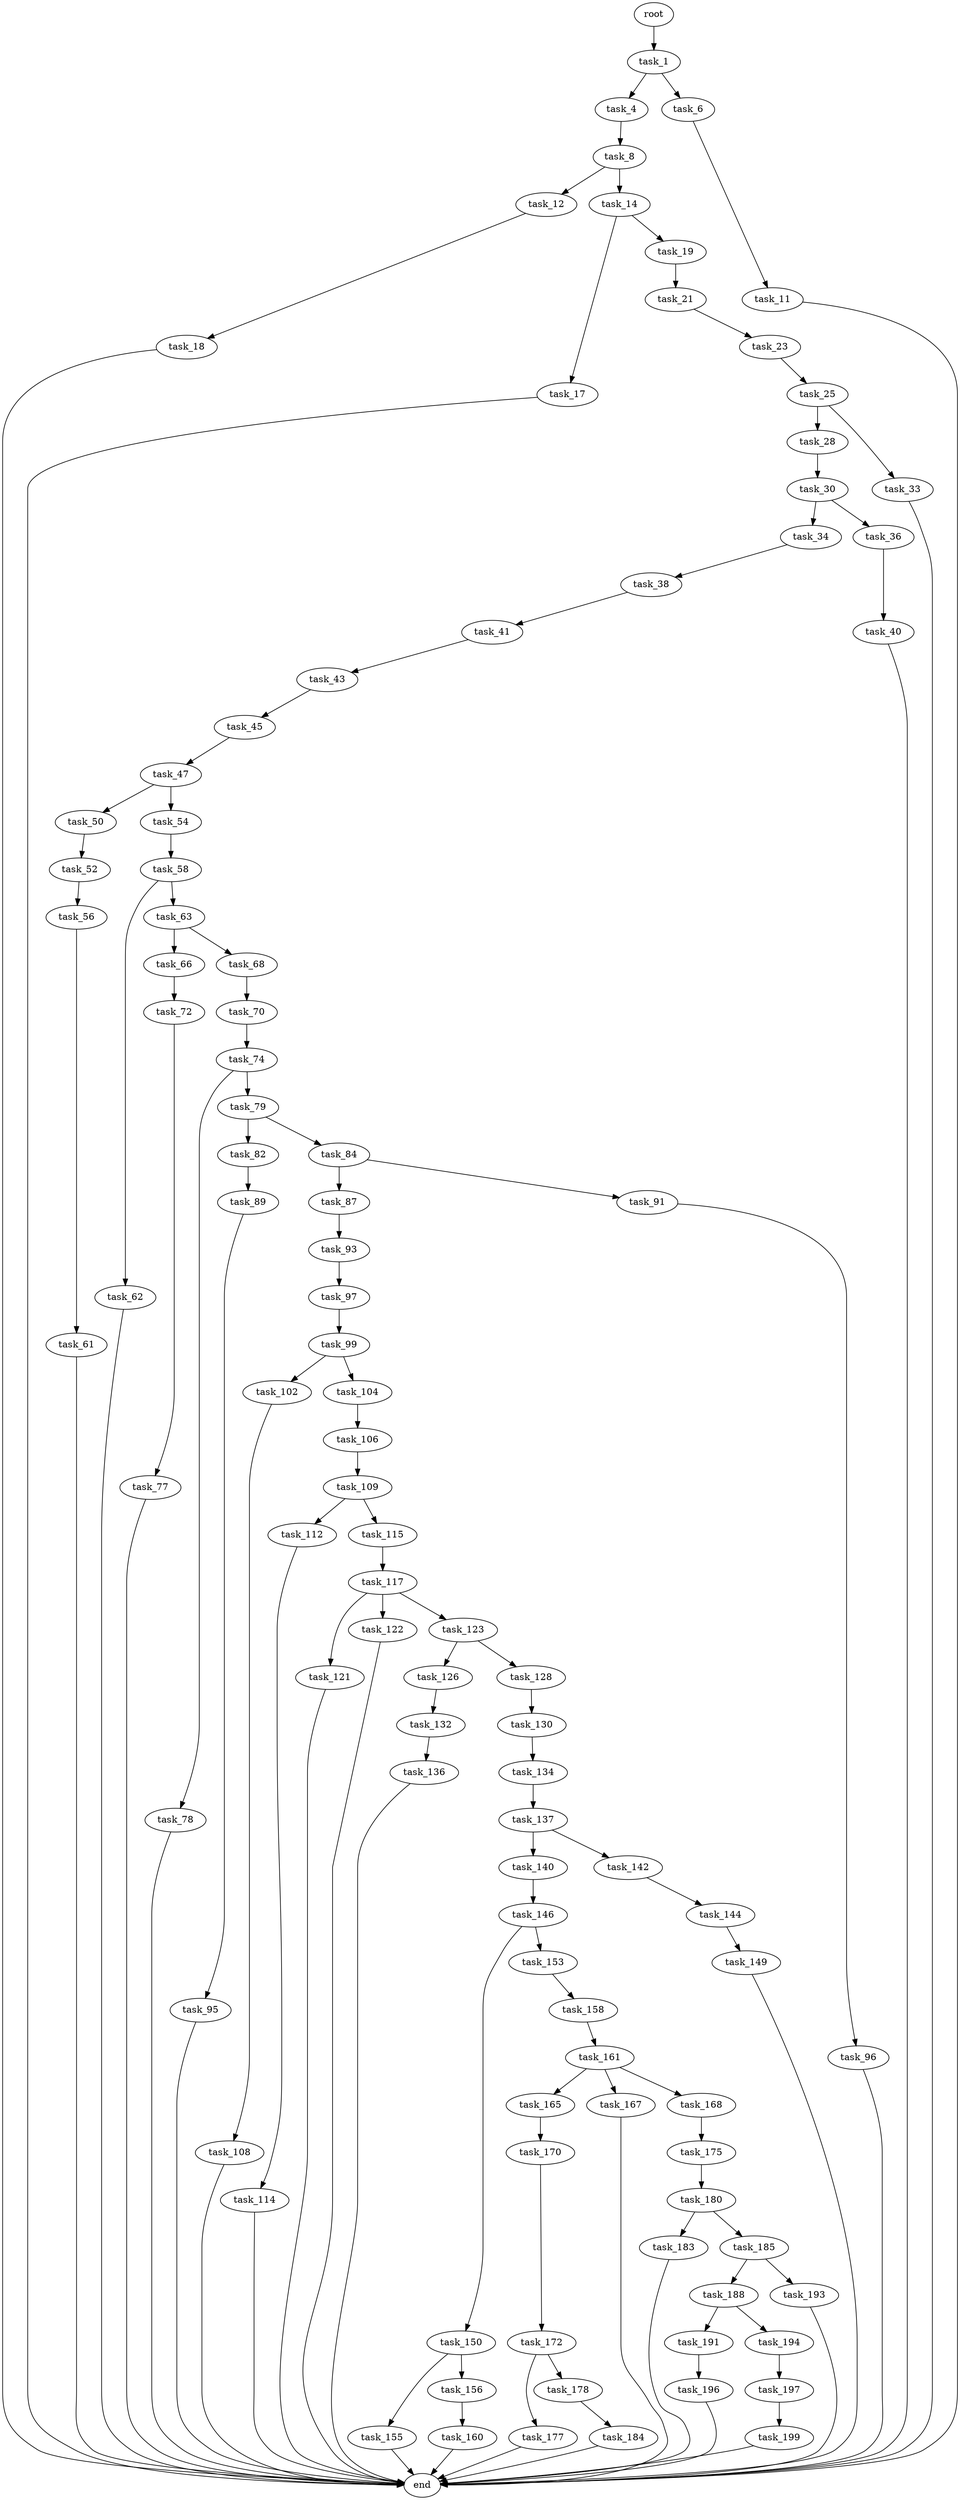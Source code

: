 digraph G {
  root [size="0.000000"];
  task_1 [size="84627444299.000000"];
  task_4 [size="1073741824000.000000"];
  task_6 [size="40049654188.000000"];
  task_8 [size="27443690762.000000"];
  task_11 [size="550520655368.000000"];
  task_12 [size="5515939736.000000"];
  task_14 [size="196632590724.000000"];
  end [size="0.000000"];
  task_18 [size="134217728000.000000"];
  task_17 [size="48379008766.000000"];
  task_19 [size="61846086935.000000"];
  task_21 [size="56140269090.000000"];
  task_23 [size="386445795677.000000"];
  task_25 [size="87841169020.000000"];
  task_28 [size="26900357928.000000"];
  task_33 [size="7308514137.000000"];
  task_30 [size="134217728000.000000"];
  task_34 [size="27588016943.000000"];
  task_36 [size="1073741824000.000000"];
  task_38 [size="347871328479.000000"];
  task_40 [size="13703402948.000000"];
  task_41 [size="12568721497.000000"];
  task_43 [size="8589934592.000000"];
  task_45 [size="1073741824000.000000"];
  task_47 [size="134217728000.000000"];
  task_50 [size="8832435026.000000"];
  task_54 [size="134217728000.000000"];
  task_52 [size="549755813888.000000"];
  task_56 [size="231928233984.000000"];
  task_58 [size="782757789696.000000"];
  task_61 [size="28991029248.000000"];
  task_62 [size="7396583777.000000"];
  task_63 [size="25914437868.000000"];
  task_66 [size="120489908148.000000"];
  task_68 [size="5806223616.000000"];
  task_72 [size="4580893818.000000"];
  task_70 [size="37022513764.000000"];
  task_74 [size="725803007488.000000"];
  task_77 [size="272639464292.000000"];
  task_78 [size="68719476736.000000"];
  task_79 [size="984857921974.000000"];
  task_82 [size="8589934592.000000"];
  task_84 [size="7931794172.000000"];
  task_89 [size="23782311214.000000"];
  task_87 [size="29025527313.000000"];
  task_91 [size="24380248577.000000"];
  task_93 [size="1633350758.000000"];
  task_95 [size="653472957499.000000"];
  task_96 [size="368293445632.000000"];
  task_97 [size="341684682433.000000"];
  task_99 [size="447237376569.000000"];
  task_102 [size="103692974800.000000"];
  task_104 [size="14981128348.000000"];
  task_108 [size="549755813888.000000"];
  task_106 [size="134217728000.000000"];
  task_109 [size="928063604869.000000"];
  task_112 [size="68719476736.000000"];
  task_115 [size="1369625071702.000000"];
  task_114 [size="640119904884.000000"];
  task_117 [size="68719476736.000000"];
  task_121 [size="134217728000.000000"];
  task_122 [size="625592252844.000000"];
  task_123 [size="68719476736.000000"];
  task_126 [size="231928233984.000000"];
  task_128 [size="4774220391.000000"];
  task_132 [size="179840836920.000000"];
  task_130 [size="189358626810.000000"];
  task_134 [size="512943104454.000000"];
  task_136 [size="247850110703.000000"];
  task_137 [size="1073741824000.000000"];
  task_140 [size="444535691617.000000"];
  task_142 [size="782757789696.000000"];
  task_146 [size="1953935355.000000"];
  task_144 [size="973584657758.000000"];
  task_149 [size="271441532257.000000"];
  task_150 [size="790900008650.000000"];
  task_153 [size="8589934592.000000"];
  task_155 [size="368293445632.000000"];
  task_156 [size="28991029248.000000"];
  task_158 [size="28991029248.000000"];
  task_160 [size="68719476736.000000"];
  task_161 [size="549755813888.000000"];
  task_165 [size="8589934592.000000"];
  task_167 [size="857294425.000000"];
  task_168 [size="288918461123.000000"];
  task_170 [size="1117266717398.000000"];
  task_175 [size="776233503764.000000"];
  task_172 [size="596105317.000000"];
  task_177 [size="134217728000.000000"];
  task_178 [size="1066663520.000000"];
  task_180 [size="368293445632.000000"];
  task_184 [size="441692743979.000000"];
  task_183 [size="1073741824000.000000"];
  task_185 [size="133994126916.000000"];
  task_188 [size="782757789696.000000"];
  task_193 [size="10757414571.000000"];
  task_191 [size="1794114027.000000"];
  task_194 [size="1073741824000.000000"];
  task_196 [size="37416795317.000000"];
  task_197 [size="231928233984.000000"];
  task_199 [size="68719476736.000000"];

  root -> task_1 [size="1.000000"];
  task_1 -> task_4 [size="75497472.000000"];
  task_1 -> task_6 [size="75497472.000000"];
  task_4 -> task_8 [size="838860800.000000"];
  task_6 -> task_11 [size="838860800.000000"];
  task_8 -> task_12 [size="679477248.000000"];
  task_8 -> task_14 [size="679477248.000000"];
  task_11 -> end [size="1.000000"];
  task_12 -> task_18 [size="209715200.000000"];
  task_14 -> task_17 [size="134217728.000000"];
  task_14 -> task_19 [size="134217728.000000"];
  task_18 -> end [size="1.000000"];
  task_17 -> end [size="1.000000"];
  task_19 -> task_21 [size="209715200.000000"];
  task_21 -> task_23 [size="75497472.000000"];
  task_23 -> task_25 [size="301989888.000000"];
  task_25 -> task_28 [size="75497472.000000"];
  task_25 -> task_33 [size="75497472.000000"];
  task_28 -> task_30 [size="134217728.000000"];
  task_33 -> end [size="1.000000"];
  task_30 -> task_34 [size="209715200.000000"];
  task_30 -> task_36 [size="209715200.000000"];
  task_34 -> task_38 [size="33554432.000000"];
  task_36 -> task_40 [size="838860800.000000"];
  task_38 -> task_41 [size="679477248.000000"];
  task_40 -> end [size="1.000000"];
  task_41 -> task_43 [size="209715200.000000"];
  task_43 -> task_45 [size="33554432.000000"];
  task_45 -> task_47 [size="838860800.000000"];
  task_47 -> task_50 [size="209715200.000000"];
  task_47 -> task_54 [size="209715200.000000"];
  task_50 -> task_52 [size="209715200.000000"];
  task_54 -> task_58 [size="209715200.000000"];
  task_52 -> task_56 [size="536870912.000000"];
  task_56 -> task_61 [size="301989888.000000"];
  task_58 -> task_62 [size="679477248.000000"];
  task_58 -> task_63 [size="679477248.000000"];
  task_61 -> end [size="1.000000"];
  task_62 -> end [size="1.000000"];
  task_63 -> task_66 [size="536870912.000000"];
  task_63 -> task_68 [size="536870912.000000"];
  task_66 -> task_72 [size="301989888.000000"];
  task_68 -> task_70 [size="536870912.000000"];
  task_72 -> task_77 [size="301989888.000000"];
  task_70 -> task_74 [size="33554432.000000"];
  task_74 -> task_78 [size="536870912.000000"];
  task_74 -> task_79 [size="536870912.000000"];
  task_77 -> end [size="1.000000"];
  task_78 -> end [size="1.000000"];
  task_79 -> task_82 [size="838860800.000000"];
  task_79 -> task_84 [size="838860800.000000"];
  task_82 -> task_89 [size="33554432.000000"];
  task_84 -> task_87 [size="301989888.000000"];
  task_84 -> task_91 [size="301989888.000000"];
  task_89 -> task_95 [size="536870912.000000"];
  task_87 -> task_93 [size="679477248.000000"];
  task_91 -> task_96 [size="411041792.000000"];
  task_93 -> task_97 [size="75497472.000000"];
  task_95 -> end [size="1.000000"];
  task_96 -> end [size="1.000000"];
  task_97 -> task_99 [size="679477248.000000"];
  task_99 -> task_102 [size="411041792.000000"];
  task_99 -> task_104 [size="411041792.000000"];
  task_102 -> task_108 [size="75497472.000000"];
  task_104 -> task_106 [size="536870912.000000"];
  task_108 -> end [size="1.000000"];
  task_106 -> task_109 [size="209715200.000000"];
  task_109 -> task_112 [size="679477248.000000"];
  task_109 -> task_115 [size="679477248.000000"];
  task_112 -> task_114 [size="134217728.000000"];
  task_115 -> task_117 [size="838860800.000000"];
  task_114 -> end [size="1.000000"];
  task_117 -> task_121 [size="134217728.000000"];
  task_117 -> task_122 [size="134217728.000000"];
  task_117 -> task_123 [size="134217728.000000"];
  task_121 -> end [size="1.000000"];
  task_122 -> end [size="1.000000"];
  task_123 -> task_126 [size="134217728.000000"];
  task_123 -> task_128 [size="134217728.000000"];
  task_126 -> task_132 [size="301989888.000000"];
  task_128 -> task_130 [size="75497472.000000"];
  task_132 -> task_136 [size="134217728.000000"];
  task_130 -> task_134 [size="411041792.000000"];
  task_134 -> task_137 [size="411041792.000000"];
  task_136 -> end [size="1.000000"];
  task_137 -> task_140 [size="838860800.000000"];
  task_137 -> task_142 [size="838860800.000000"];
  task_140 -> task_146 [size="301989888.000000"];
  task_142 -> task_144 [size="679477248.000000"];
  task_146 -> task_150 [size="134217728.000000"];
  task_146 -> task_153 [size="134217728.000000"];
  task_144 -> task_149 [size="679477248.000000"];
  task_149 -> end [size="1.000000"];
  task_150 -> task_155 [size="838860800.000000"];
  task_150 -> task_156 [size="838860800.000000"];
  task_153 -> task_158 [size="33554432.000000"];
  task_155 -> end [size="1.000000"];
  task_156 -> task_160 [size="75497472.000000"];
  task_158 -> task_161 [size="75497472.000000"];
  task_160 -> end [size="1.000000"];
  task_161 -> task_165 [size="536870912.000000"];
  task_161 -> task_167 [size="536870912.000000"];
  task_161 -> task_168 [size="536870912.000000"];
  task_165 -> task_170 [size="33554432.000000"];
  task_167 -> end [size="1.000000"];
  task_168 -> task_175 [size="209715200.000000"];
  task_170 -> task_172 [size="679477248.000000"];
  task_175 -> task_180 [size="838860800.000000"];
  task_172 -> task_177 [size="33554432.000000"];
  task_172 -> task_178 [size="33554432.000000"];
  task_177 -> end [size="1.000000"];
  task_178 -> task_184 [size="33554432.000000"];
  task_180 -> task_183 [size="411041792.000000"];
  task_180 -> task_185 [size="411041792.000000"];
  task_184 -> end [size="1.000000"];
  task_183 -> end [size="1.000000"];
  task_185 -> task_188 [size="536870912.000000"];
  task_185 -> task_193 [size="536870912.000000"];
  task_188 -> task_191 [size="679477248.000000"];
  task_188 -> task_194 [size="679477248.000000"];
  task_193 -> end [size="1.000000"];
  task_191 -> task_196 [size="33554432.000000"];
  task_194 -> task_197 [size="838860800.000000"];
  task_196 -> end [size="1.000000"];
  task_197 -> task_199 [size="301989888.000000"];
  task_199 -> end [size="1.000000"];
}
